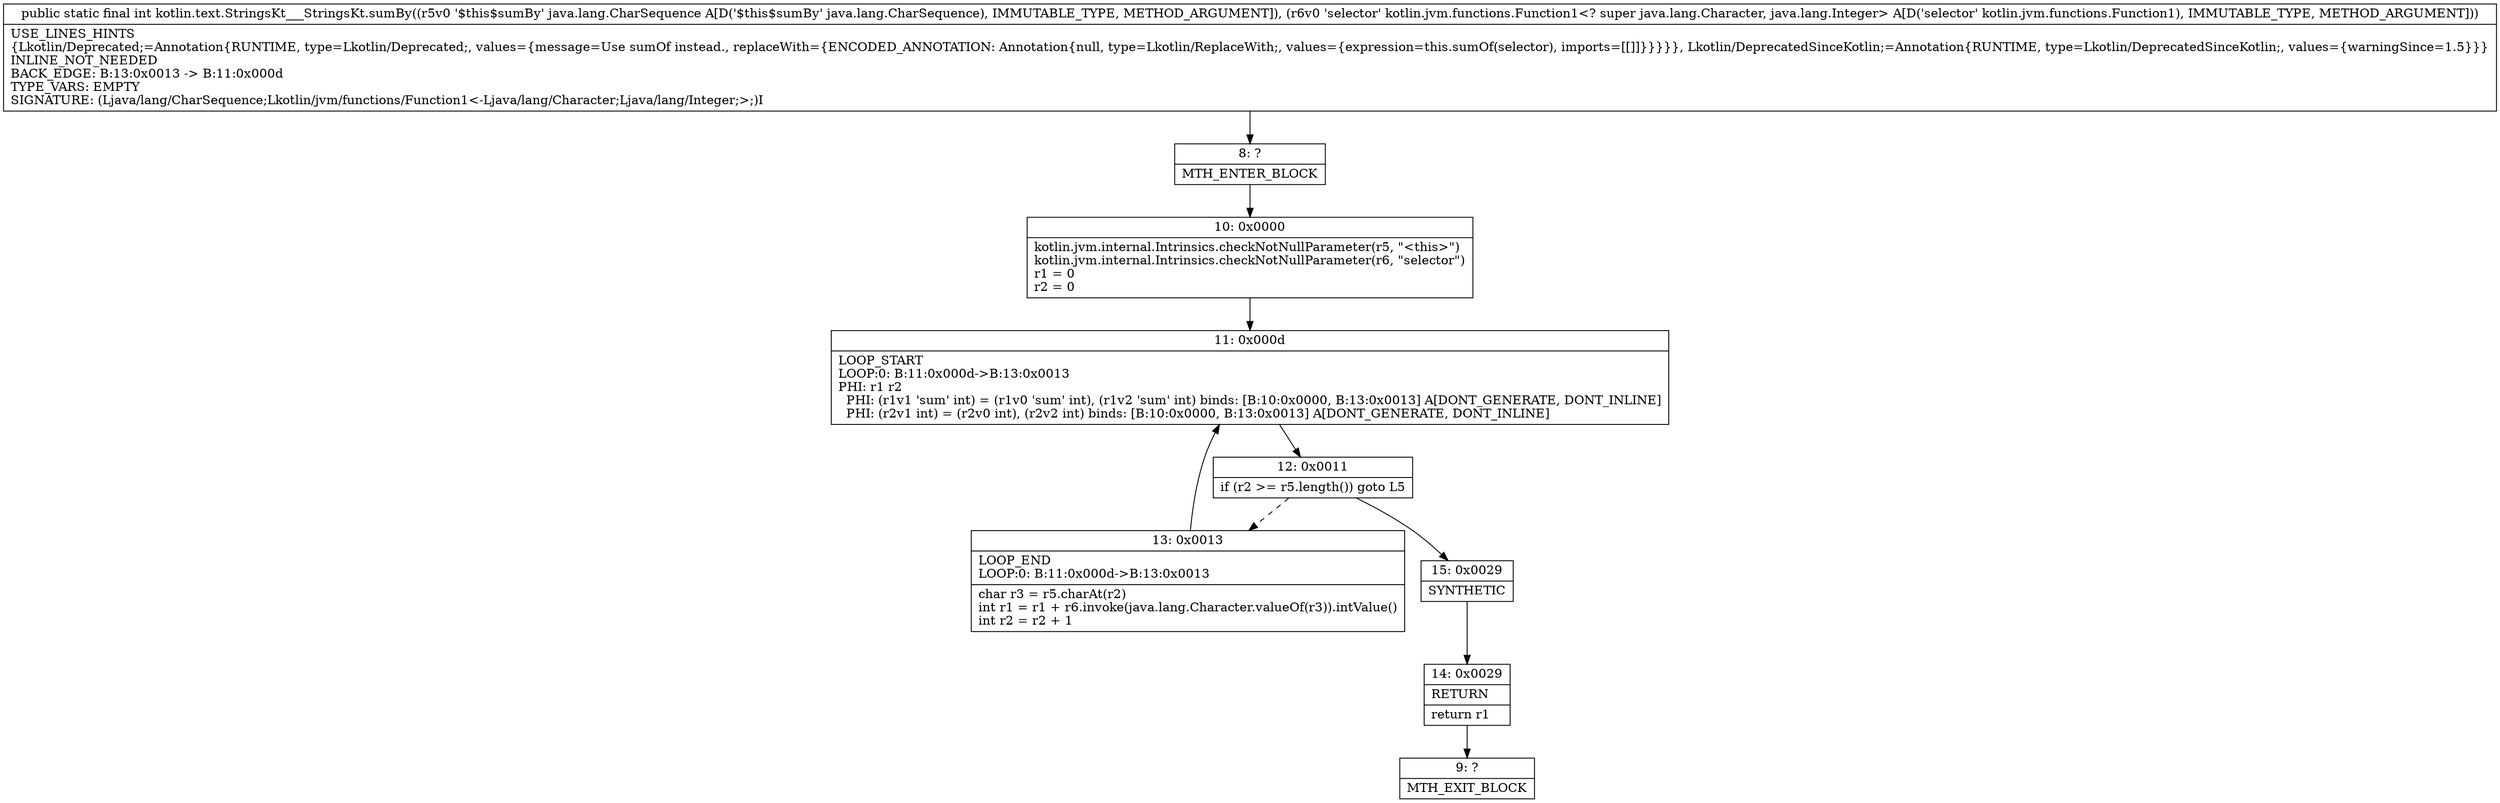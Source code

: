 digraph "CFG forkotlin.text.StringsKt___StringsKt.sumBy(Ljava\/lang\/CharSequence;Lkotlin\/jvm\/functions\/Function1;)I" {
Node_8 [shape=record,label="{8\:\ ?|MTH_ENTER_BLOCK\l}"];
Node_10 [shape=record,label="{10\:\ 0x0000|kotlin.jvm.internal.Intrinsics.checkNotNullParameter(r5, \"\<this\>\")\lkotlin.jvm.internal.Intrinsics.checkNotNullParameter(r6, \"selector\")\lr1 = 0\lr2 = 0\l}"];
Node_11 [shape=record,label="{11\:\ 0x000d|LOOP_START\lLOOP:0: B:11:0x000d\-\>B:13:0x0013\lPHI: r1 r2 \l  PHI: (r1v1 'sum' int) = (r1v0 'sum' int), (r1v2 'sum' int) binds: [B:10:0x0000, B:13:0x0013] A[DONT_GENERATE, DONT_INLINE]\l  PHI: (r2v1 int) = (r2v0 int), (r2v2 int) binds: [B:10:0x0000, B:13:0x0013] A[DONT_GENERATE, DONT_INLINE]\l}"];
Node_12 [shape=record,label="{12\:\ 0x0011|if (r2 \>= r5.length()) goto L5\l}"];
Node_13 [shape=record,label="{13\:\ 0x0013|LOOP_END\lLOOP:0: B:11:0x000d\-\>B:13:0x0013\l|char r3 = r5.charAt(r2)\lint r1 = r1 + r6.invoke(java.lang.Character.valueOf(r3)).intValue()\lint r2 = r2 + 1\l}"];
Node_15 [shape=record,label="{15\:\ 0x0029|SYNTHETIC\l}"];
Node_14 [shape=record,label="{14\:\ 0x0029|RETURN\l|return r1\l}"];
Node_9 [shape=record,label="{9\:\ ?|MTH_EXIT_BLOCK\l}"];
MethodNode[shape=record,label="{public static final int kotlin.text.StringsKt___StringsKt.sumBy((r5v0 '$this$sumBy' java.lang.CharSequence A[D('$this$sumBy' java.lang.CharSequence), IMMUTABLE_TYPE, METHOD_ARGUMENT]), (r6v0 'selector' kotlin.jvm.functions.Function1\<? super java.lang.Character, java.lang.Integer\> A[D('selector' kotlin.jvm.functions.Function1), IMMUTABLE_TYPE, METHOD_ARGUMENT]))  | USE_LINES_HINTS\l\{Lkotlin\/Deprecated;=Annotation\{RUNTIME, type=Lkotlin\/Deprecated;, values=\{message=Use sumOf instead., replaceWith=\{ENCODED_ANNOTATION: Annotation\{null, type=Lkotlin\/ReplaceWith;, values=\{expression=this.sumOf(selector), imports=[[]]\}\}\}\}\}, Lkotlin\/DeprecatedSinceKotlin;=Annotation\{RUNTIME, type=Lkotlin\/DeprecatedSinceKotlin;, values=\{warningSince=1.5\}\}\}\lINLINE_NOT_NEEDED\lBACK_EDGE: B:13:0x0013 \-\> B:11:0x000d\lTYPE_VARS: EMPTY\lSIGNATURE: (Ljava\/lang\/CharSequence;Lkotlin\/jvm\/functions\/Function1\<\-Ljava\/lang\/Character;Ljava\/lang\/Integer;\>;)I\l}"];
MethodNode -> Node_8;Node_8 -> Node_10;
Node_10 -> Node_11;
Node_11 -> Node_12;
Node_12 -> Node_13[style=dashed];
Node_12 -> Node_15;
Node_13 -> Node_11;
Node_15 -> Node_14;
Node_14 -> Node_9;
}

